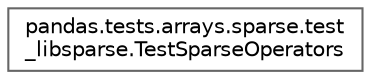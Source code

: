 digraph "Graphical Class Hierarchy"
{
 // LATEX_PDF_SIZE
  bgcolor="transparent";
  edge [fontname=Helvetica,fontsize=10,labelfontname=Helvetica,labelfontsize=10];
  node [fontname=Helvetica,fontsize=10,shape=box,height=0.2,width=0.4];
  rankdir="LR";
  Node0 [id="Node000000",label="pandas.tests.arrays.sparse.test\l_libsparse.TestSparseOperators",height=0.2,width=0.4,color="grey40", fillcolor="white", style="filled",URL="$d3/dd9/classpandas_1_1tests_1_1arrays_1_1sparse_1_1test__libsparse_1_1TestSparseOperators.html",tooltip=" "];
}
